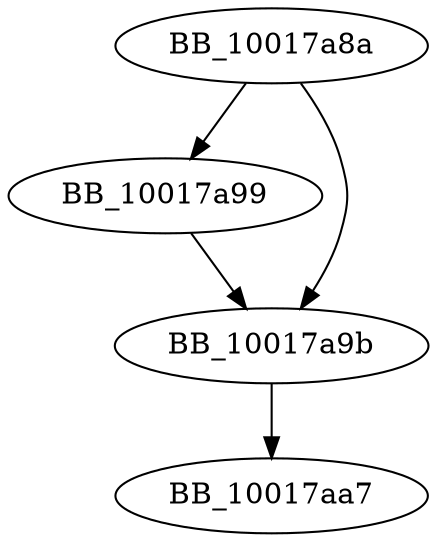 DiGraph sub_10017A8A{
BB_10017a8a->BB_10017a99
BB_10017a8a->BB_10017a9b
BB_10017a99->BB_10017a9b
BB_10017a9b->BB_10017aa7
}
